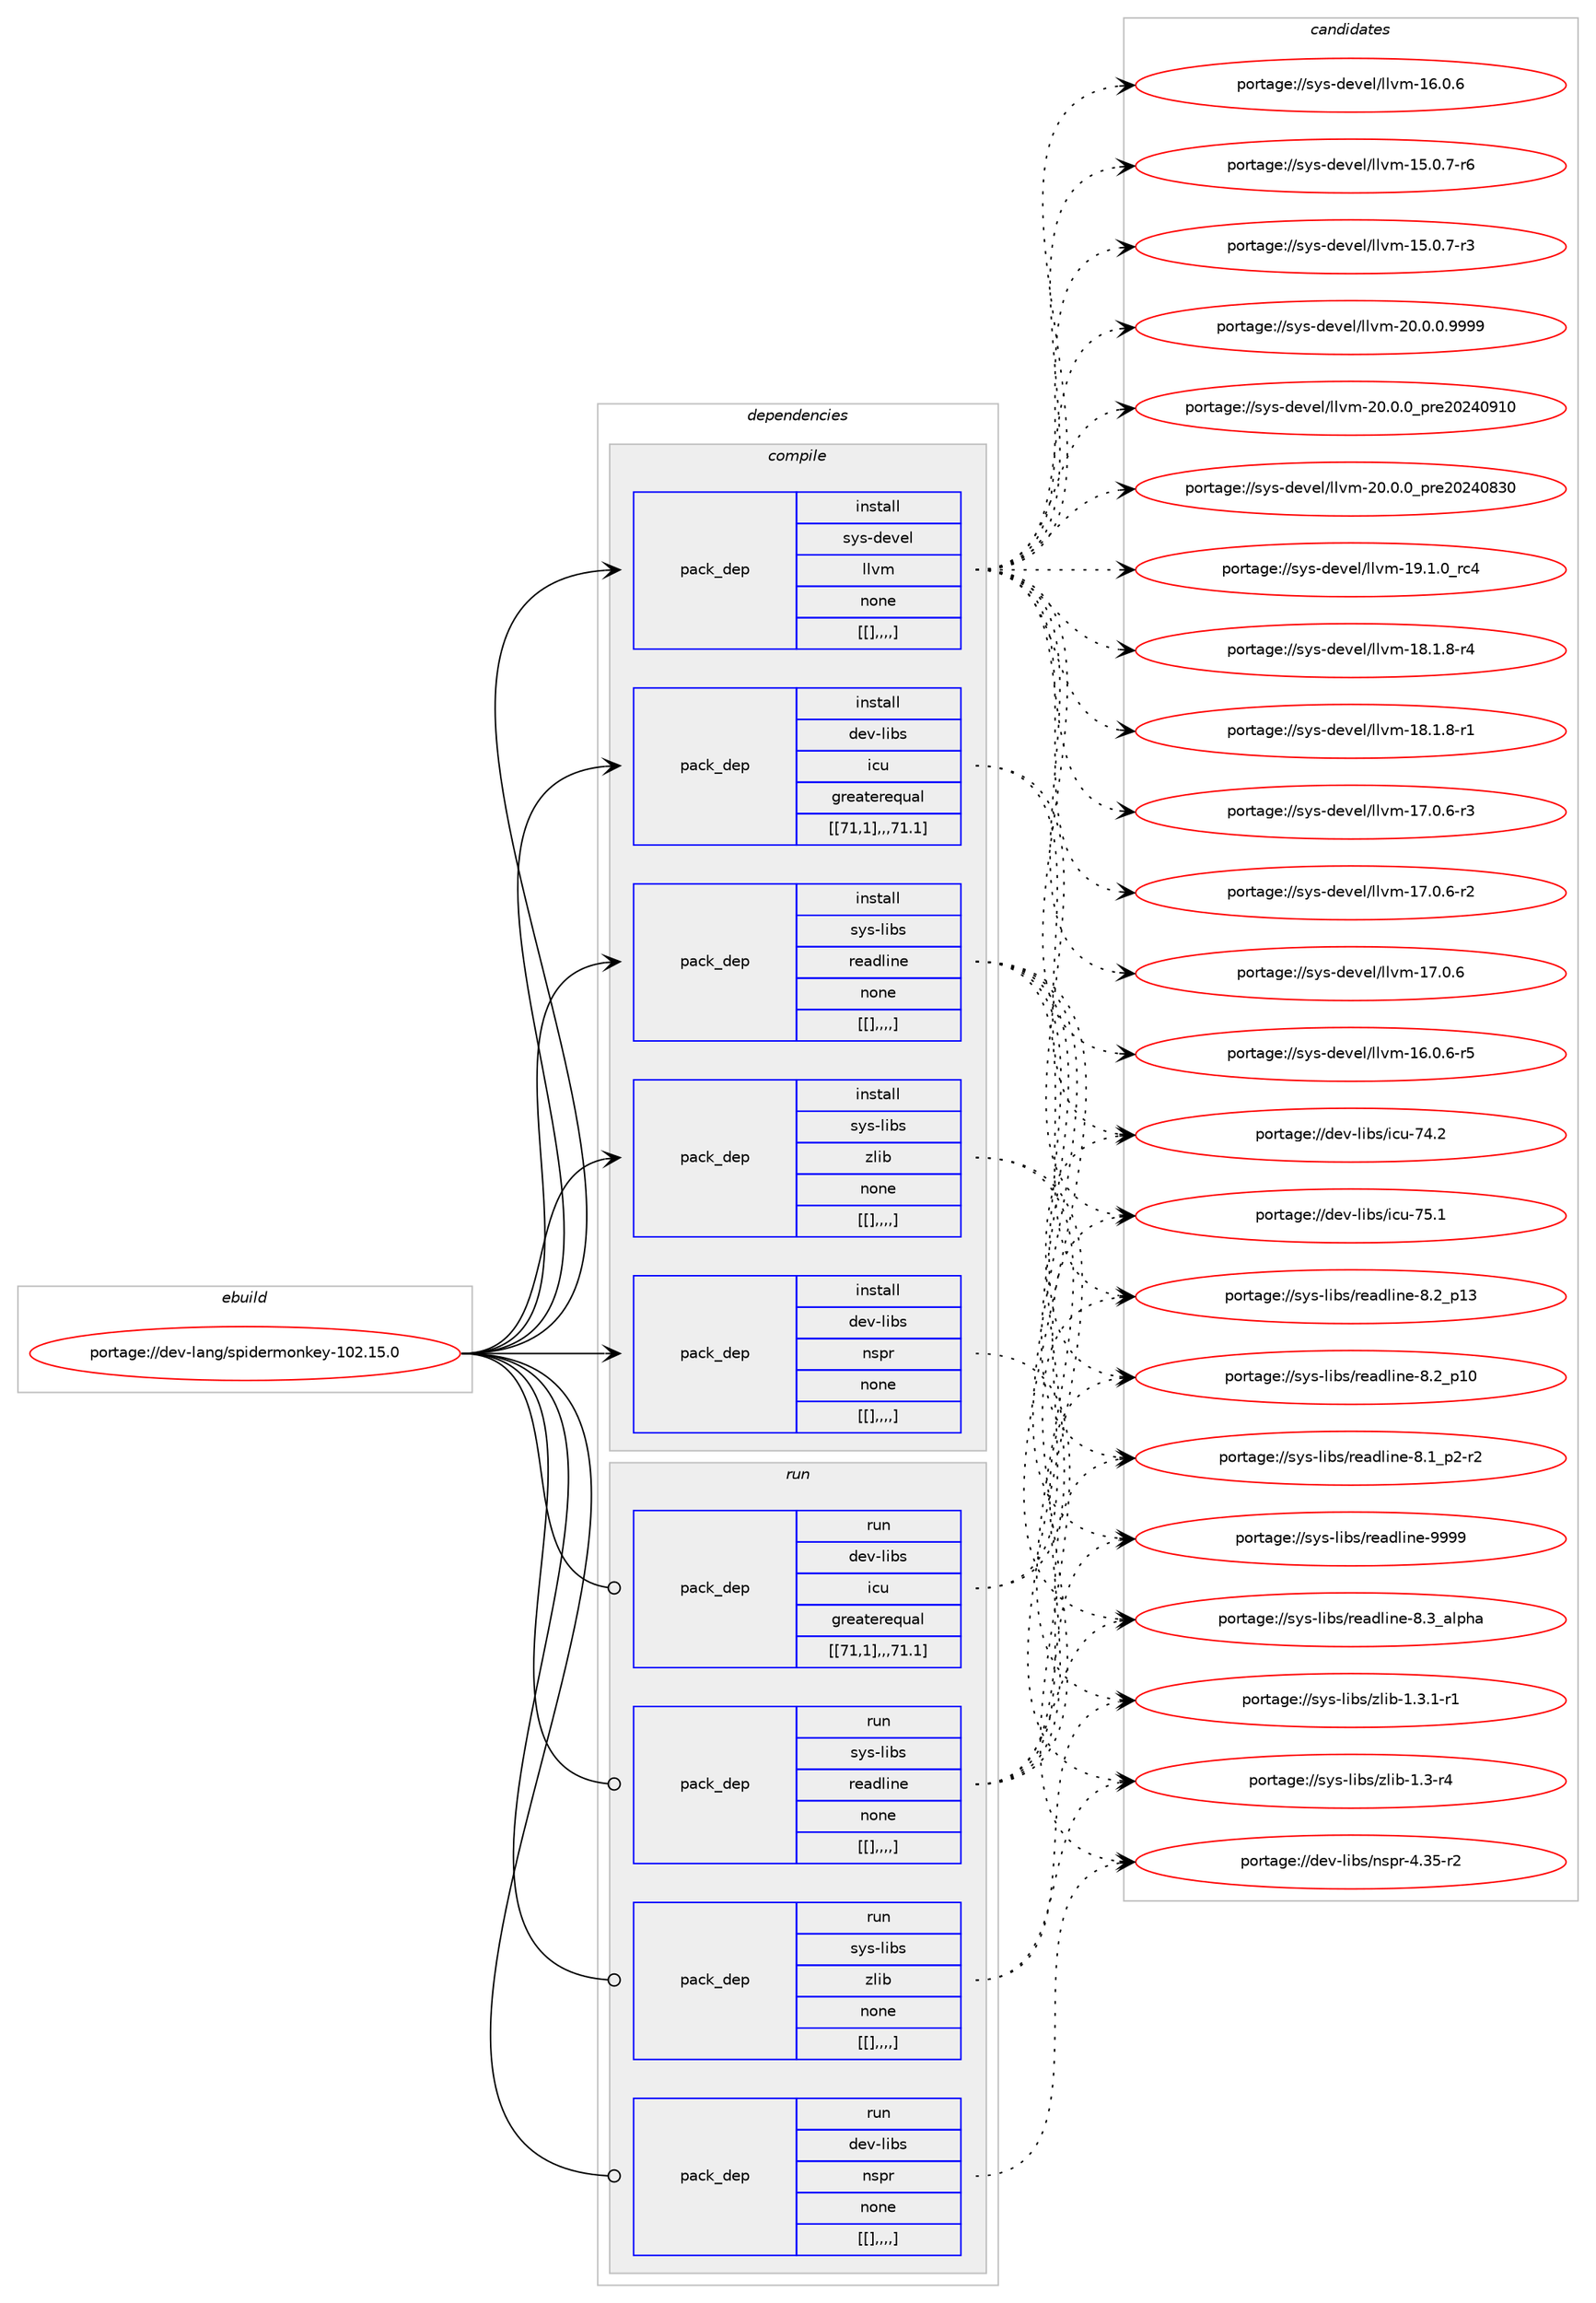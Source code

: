 digraph prolog {

# *************
# Graph options
# *************

newrank=true;
concentrate=true;
compound=true;
graph [rankdir=LR,fontname=Helvetica,fontsize=10,ranksep=1.5];#, ranksep=2.5, nodesep=0.2];
edge  [arrowhead=vee];
node  [fontname=Helvetica,fontsize=10];

# **********
# The ebuild
# **********

subgraph cluster_leftcol {
color=gray;
label=<<i>ebuild</i>>;
id [label="portage://dev-lang/spidermonkey-102.15.0", color=red, width=4, href="../dev-lang/spidermonkey-102.15.0.svg"];
}

# ****************
# The dependencies
# ****************

subgraph cluster_midcol {
color=gray;
label=<<i>dependencies</i>>;
subgraph cluster_compile {
fillcolor="#eeeeee";
style=filled;
label=<<i>compile</i>>;
subgraph pack79099 {
dependency105897 [label=<<TABLE BORDER="0" CELLBORDER="1" CELLSPACING="0" CELLPADDING="4" WIDTH="220"><TR><TD ROWSPAN="6" CELLPADDING="30">pack_dep</TD></TR><TR><TD WIDTH="110">install</TD></TR><TR><TD>dev-libs</TD></TR><TR><TD>icu</TD></TR><TR><TD>greaterequal</TD></TR><TR><TD>[[71,1],,,71.1]</TD></TR></TABLE>>, shape=none, color=blue];
}
id:e -> dependency105897:w [weight=20,style="solid",arrowhead="vee"];
subgraph pack79100 {
dependency105898 [label=<<TABLE BORDER="0" CELLBORDER="1" CELLSPACING="0" CELLPADDING="4" WIDTH="220"><TR><TD ROWSPAN="6" CELLPADDING="30">pack_dep</TD></TR><TR><TD WIDTH="110">install</TD></TR><TR><TD>dev-libs</TD></TR><TR><TD>nspr</TD></TR><TR><TD>none</TD></TR><TR><TD>[[],,,,]</TD></TR></TABLE>>, shape=none, color=blue];
}
id:e -> dependency105898:w [weight=20,style="solid",arrowhead="vee"];
subgraph pack79101 {
dependency105899 [label=<<TABLE BORDER="0" CELLBORDER="1" CELLSPACING="0" CELLPADDING="4" WIDTH="220"><TR><TD ROWSPAN="6" CELLPADDING="30">pack_dep</TD></TR><TR><TD WIDTH="110">install</TD></TR><TR><TD>sys-libs</TD></TR><TR><TD>readline</TD></TR><TR><TD>none</TD></TR><TR><TD>[[],,,,]</TD></TR></TABLE>>, shape=none, color=blue];
}
id:e -> dependency105899:w [weight=20,style="solid",arrowhead="vee"];
subgraph pack79102 {
dependency105900 [label=<<TABLE BORDER="0" CELLBORDER="1" CELLSPACING="0" CELLPADDING="4" WIDTH="220"><TR><TD ROWSPAN="6" CELLPADDING="30">pack_dep</TD></TR><TR><TD WIDTH="110">install</TD></TR><TR><TD>sys-libs</TD></TR><TR><TD>zlib</TD></TR><TR><TD>none</TD></TR><TR><TD>[[],,,,]</TD></TR></TABLE>>, shape=none, color=blue];
}
id:e -> dependency105900:w [weight=20,style="solid",arrowhead="vee"];
subgraph pack79103 {
dependency105901 [label=<<TABLE BORDER="0" CELLBORDER="1" CELLSPACING="0" CELLPADDING="4" WIDTH="220"><TR><TD ROWSPAN="6" CELLPADDING="30">pack_dep</TD></TR><TR><TD WIDTH="110">install</TD></TR><TR><TD>sys-devel</TD></TR><TR><TD>llvm</TD></TR><TR><TD>none</TD></TR><TR><TD>[[],,,,]</TD></TR></TABLE>>, shape=none, color=blue];
}
id:e -> dependency105901:w [weight=20,style="solid",arrowhead="vee"];
}
subgraph cluster_compileandrun {
fillcolor="#eeeeee";
style=filled;
label=<<i>compile and run</i>>;
}
subgraph cluster_run {
fillcolor="#eeeeee";
style=filled;
label=<<i>run</i>>;
subgraph pack79104 {
dependency105902 [label=<<TABLE BORDER="0" CELLBORDER="1" CELLSPACING="0" CELLPADDING="4" WIDTH="220"><TR><TD ROWSPAN="6" CELLPADDING="30">pack_dep</TD></TR><TR><TD WIDTH="110">run</TD></TR><TR><TD>dev-libs</TD></TR><TR><TD>icu</TD></TR><TR><TD>greaterequal</TD></TR><TR><TD>[[71,1],,,71.1]</TD></TR></TABLE>>, shape=none, color=blue];
}
id:e -> dependency105902:w [weight=20,style="solid",arrowhead="odot"];
subgraph pack79105 {
dependency105903 [label=<<TABLE BORDER="0" CELLBORDER="1" CELLSPACING="0" CELLPADDING="4" WIDTH="220"><TR><TD ROWSPAN="6" CELLPADDING="30">pack_dep</TD></TR><TR><TD WIDTH="110">run</TD></TR><TR><TD>dev-libs</TD></TR><TR><TD>nspr</TD></TR><TR><TD>none</TD></TR><TR><TD>[[],,,,]</TD></TR></TABLE>>, shape=none, color=blue];
}
id:e -> dependency105903:w [weight=20,style="solid",arrowhead="odot"];
subgraph pack79106 {
dependency105904 [label=<<TABLE BORDER="0" CELLBORDER="1" CELLSPACING="0" CELLPADDING="4" WIDTH="220"><TR><TD ROWSPAN="6" CELLPADDING="30">pack_dep</TD></TR><TR><TD WIDTH="110">run</TD></TR><TR><TD>sys-libs</TD></TR><TR><TD>readline</TD></TR><TR><TD>none</TD></TR><TR><TD>[[],,,,]</TD></TR></TABLE>>, shape=none, color=blue];
}
id:e -> dependency105904:w [weight=20,style="solid",arrowhead="odot"];
subgraph pack79107 {
dependency105905 [label=<<TABLE BORDER="0" CELLBORDER="1" CELLSPACING="0" CELLPADDING="4" WIDTH="220"><TR><TD ROWSPAN="6" CELLPADDING="30">pack_dep</TD></TR><TR><TD WIDTH="110">run</TD></TR><TR><TD>sys-libs</TD></TR><TR><TD>zlib</TD></TR><TR><TD>none</TD></TR><TR><TD>[[],,,,]</TD></TR></TABLE>>, shape=none, color=blue];
}
id:e -> dependency105905:w [weight=20,style="solid",arrowhead="odot"];
}
}

# **************
# The candidates
# **************

subgraph cluster_choices {
rank=same;
color=gray;
label=<<i>candidates</i>>;

subgraph choice79099 {
color=black;
nodesep=1;
choice100101118451081059811547105991174555534649 [label="portage://dev-libs/icu-75.1", color=red, width=4,href="../dev-libs/icu-75.1.svg"];
choice100101118451081059811547105991174555524650 [label="portage://dev-libs/icu-74.2", color=red, width=4,href="../dev-libs/icu-74.2.svg"];
dependency105897:e -> choice100101118451081059811547105991174555534649:w [style=dotted,weight="100"];
dependency105897:e -> choice100101118451081059811547105991174555524650:w [style=dotted,weight="100"];
}
subgraph choice79100 {
color=black;
nodesep=1;
choice10010111845108105981154711011511211445524651534511450 [label="portage://dev-libs/nspr-4.35-r2", color=red, width=4,href="../dev-libs/nspr-4.35-r2.svg"];
dependency105898:e -> choice10010111845108105981154711011511211445524651534511450:w [style=dotted,weight="100"];
}
subgraph choice79101 {
color=black;
nodesep=1;
choice115121115451081059811547114101971001081051101014557575757 [label="portage://sys-libs/readline-9999", color=red, width=4,href="../sys-libs/readline-9999.svg"];
choice1151211154510810598115471141019710010810511010145564651959710811210497 [label="portage://sys-libs/readline-8.3_alpha", color=red, width=4,href="../sys-libs/readline-8.3_alpha.svg"];
choice1151211154510810598115471141019710010810511010145564650951124951 [label="portage://sys-libs/readline-8.2_p13", color=red, width=4,href="../sys-libs/readline-8.2_p13.svg"];
choice1151211154510810598115471141019710010810511010145564650951124948 [label="portage://sys-libs/readline-8.2_p10", color=red, width=4,href="../sys-libs/readline-8.2_p10.svg"];
choice115121115451081059811547114101971001081051101014556464995112504511450 [label="portage://sys-libs/readline-8.1_p2-r2", color=red, width=4,href="../sys-libs/readline-8.1_p2-r2.svg"];
dependency105899:e -> choice115121115451081059811547114101971001081051101014557575757:w [style=dotted,weight="100"];
dependency105899:e -> choice1151211154510810598115471141019710010810511010145564651959710811210497:w [style=dotted,weight="100"];
dependency105899:e -> choice1151211154510810598115471141019710010810511010145564650951124951:w [style=dotted,weight="100"];
dependency105899:e -> choice1151211154510810598115471141019710010810511010145564650951124948:w [style=dotted,weight="100"];
dependency105899:e -> choice115121115451081059811547114101971001081051101014556464995112504511450:w [style=dotted,weight="100"];
}
subgraph choice79102 {
color=black;
nodesep=1;
choice115121115451081059811547122108105984549465146494511449 [label="portage://sys-libs/zlib-1.3.1-r1", color=red, width=4,href="../sys-libs/zlib-1.3.1-r1.svg"];
choice11512111545108105981154712210810598454946514511452 [label="portage://sys-libs/zlib-1.3-r4", color=red, width=4,href="../sys-libs/zlib-1.3-r4.svg"];
dependency105900:e -> choice115121115451081059811547122108105984549465146494511449:w [style=dotted,weight="100"];
dependency105900:e -> choice11512111545108105981154712210810598454946514511452:w [style=dotted,weight="100"];
}
subgraph choice79103 {
color=black;
nodesep=1;
choice1151211154510010111810110847108108118109455048464846484657575757 [label="portage://sys-devel/llvm-20.0.0.9999", color=red, width=4,href="../sys-devel/llvm-20.0.0.9999.svg"];
choice115121115451001011181011084710810811810945504846484648951121141015048505248574948 [label="portage://sys-devel/llvm-20.0.0_pre20240910", color=red, width=4,href="../sys-devel/llvm-20.0.0_pre20240910.svg"];
choice115121115451001011181011084710810811810945504846484648951121141015048505248565148 [label="portage://sys-devel/llvm-20.0.0_pre20240830", color=red, width=4,href="../sys-devel/llvm-20.0.0_pre20240830.svg"];
choice115121115451001011181011084710810811810945495746494648951149952 [label="portage://sys-devel/llvm-19.1.0_rc4", color=red, width=4,href="../sys-devel/llvm-19.1.0_rc4.svg"];
choice1151211154510010111810110847108108118109454956464946564511452 [label="portage://sys-devel/llvm-18.1.8-r4", color=red, width=4,href="../sys-devel/llvm-18.1.8-r4.svg"];
choice1151211154510010111810110847108108118109454956464946564511449 [label="portage://sys-devel/llvm-18.1.8-r1", color=red, width=4,href="../sys-devel/llvm-18.1.8-r1.svg"];
choice1151211154510010111810110847108108118109454955464846544511451 [label="portage://sys-devel/llvm-17.0.6-r3", color=red, width=4,href="../sys-devel/llvm-17.0.6-r3.svg"];
choice1151211154510010111810110847108108118109454955464846544511450 [label="portage://sys-devel/llvm-17.0.6-r2", color=red, width=4,href="../sys-devel/llvm-17.0.6-r2.svg"];
choice115121115451001011181011084710810811810945495546484654 [label="portage://sys-devel/llvm-17.0.6", color=red, width=4,href="../sys-devel/llvm-17.0.6.svg"];
choice1151211154510010111810110847108108118109454954464846544511453 [label="portage://sys-devel/llvm-16.0.6-r5", color=red, width=4,href="../sys-devel/llvm-16.0.6-r5.svg"];
choice115121115451001011181011084710810811810945495446484654 [label="portage://sys-devel/llvm-16.0.6", color=red, width=4,href="../sys-devel/llvm-16.0.6.svg"];
choice1151211154510010111810110847108108118109454953464846554511454 [label="portage://sys-devel/llvm-15.0.7-r6", color=red, width=4,href="../sys-devel/llvm-15.0.7-r6.svg"];
choice1151211154510010111810110847108108118109454953464846554511451 [label="portage://sys-devel/llvm-15.0.7-r3", color=red, width=4,href="../sys-devel/llvm-15.0.7-r3.svg"];
dependency105901:e -> choice1151211154510010111810110847108108118109455048464846484657575757:w [style=dotted,weight="100"];
dependency105901:e -> choice115121115451001011181011084710810811810945504846484648951121141015048505248574948:w [style=dotted,weight="100"];
dependency105901:e -> choice115121115451001011181011084710810811810945504846484648951121141015048505248565148:w [style=dotted,weight="100"];
dependency105901:e -> choice115121115451001011181011084710810811810945495746494648951149952:w [style=dotted,weight="100"];
dependency105901:e -> choice1151211154510010111810110847108108118109454956464946564511452:w [style=dotted,weight="100"];
dependency105901:e -> choice1151211154510010111810110847108108118109454956464946564511449:w [style=dotted,weight="100"];
dependency105901:e -> choice1151211154510010111810110847108108118109454955464846544511451:w [style=dotted,weight="100"];
dependency105901:e -> choice1151211154510010111810110847108108118109454955464846544511450:w [style=dotted,weight="100"];
dependency105901:e -> choice115121115451001011181011084710810811810945495546484654:w [style=dotted,weight="100"];
dependency105901:e -> choice1151211154510010111810110847108108118109454954464846544511453:w [style=dotted,weight="100"];
dependency105901:e -> choice115121115451001011181011084710810811810945495446484654:w [style=dotted,weight="100"];
dependency105901:e -> choice1151211154510010111810110847108108118109454953464846554511454:w [style=dotted,weight="100"];
dependency105901:e -> choice1151211154510010111810110847108108118109454953464846554511451:w [style=dotted,weight="100"];
}
subgraph choice79104 {
color=black;
nodesep=1;
choice100101118451081059811547105991174555534649 [label="portage://dev-libs/icu-75.1", color=red, width=4,href="../dev-libs/icu-75.1.svg"];
choice100101118451081059811547105991174555524650 [label="portage://dev-libs/icu-74.2", color=red, width=4,href="../dev-libs/icu-74.2.svg"];
dependency105902:e -> choice100101118451081059811547105991174555534649:w [style=dotted,weight="100"];
dependency105902:e -> choice100101118451081059811547105991174555524650:w [style=dotted,weight="100"];
}
subgraph choice79105 {
color=black;
nodesep=1;
choice10010111845108105981154711011511211445524651534511450 [label="portage://dev-libs/nspr-4.35-r2", color=red, width=4,href="../dev-libs/nspr-4.35-r2.svg"];
dependency105903:e -> choice10010111845108105981154711011511211445524651534511450:w [style=dotted,weight="100"];
}
subgraph choice79106 {
color=black;
nodesep=1;
choice115121115451081059811547114101971001081051101014557575757 [label="portage://sys-libs/readline-9999", color=red, width=4,href="../sys-libs/readline-9999.svg"];
choice1151211154510810598115471141019710010810511010145564651959710811210497 [label="portage://sys-libs/readline-8.3_alpha", color=red, width=4,href="../sys-libs/readline-8.3_alpha.svg"];
choice1151211154510810598115471141019710010810511010145564650951124951 [label="portage://sys-libs/readline-8.2_p13", color=red, width=4,href="../sys-libs/readline-8.2_p13.svg"];
choice1151211154510810598115471141019710010810511010145564650951124948 [label="portage://sys-libs/readline-8.2_p10", color=red, width=4,href="../sys-libs/readline-8.2_p10.svg"];
choice115121115451081059811547114101971001081051101014556464995112504511450 [label="portage://sys-libs/readline-8.1_p2-r2", color=red, width=4,href="../sys-libs/readline-8.1_p2-r2.svg"];
dependency105904:e -> choice115121115451081059811547114101971001081051101014557575757:w [style=dotted,weight="100"];
dependency105904:e -> choice1151211154510810598115471141019710010810511010145564651959710811210497:w [style=dotted,weight="100"];
dependency105904:e -> choice1151211154510810598115471141019710010810511010145564650951124951:w [style=dotted,weight="100"];
dependency105904:e -> choice1151211154510810598115471141019710010810511010145564650951124948:w [style=dotted,weight="100"];
dependency105904:e -> choice115121115451081059811547114101971001081051101014556464995112504511450:w [style=dotted,weight="100"];
}
subgraph choice79107 {
color=black;
nodesep=1;
choice115121115451081059811547122108105984549465146494511449 [label="portage://sys-libs/zlib-1.3.1-r1", color=red, width=4,href="../sys-libs/zlib-1.3.1-r1.svg"];
choice11512111545108105981154712210810598454946514511452 [label="portage://sys-libs/zlib-1.3-r4", color=red, width=4,href="../sys-libs/zlib-1.3-r4.svg"];
dependency105905:e -> choice115121115451081059811547122108105984549465146494511449:w [style=dotted,weight="100"];
dependency105905:e -> choice11512111545108105981154712210810598454946514511452:w [style=dotted,weight="100"];
}
}

}
